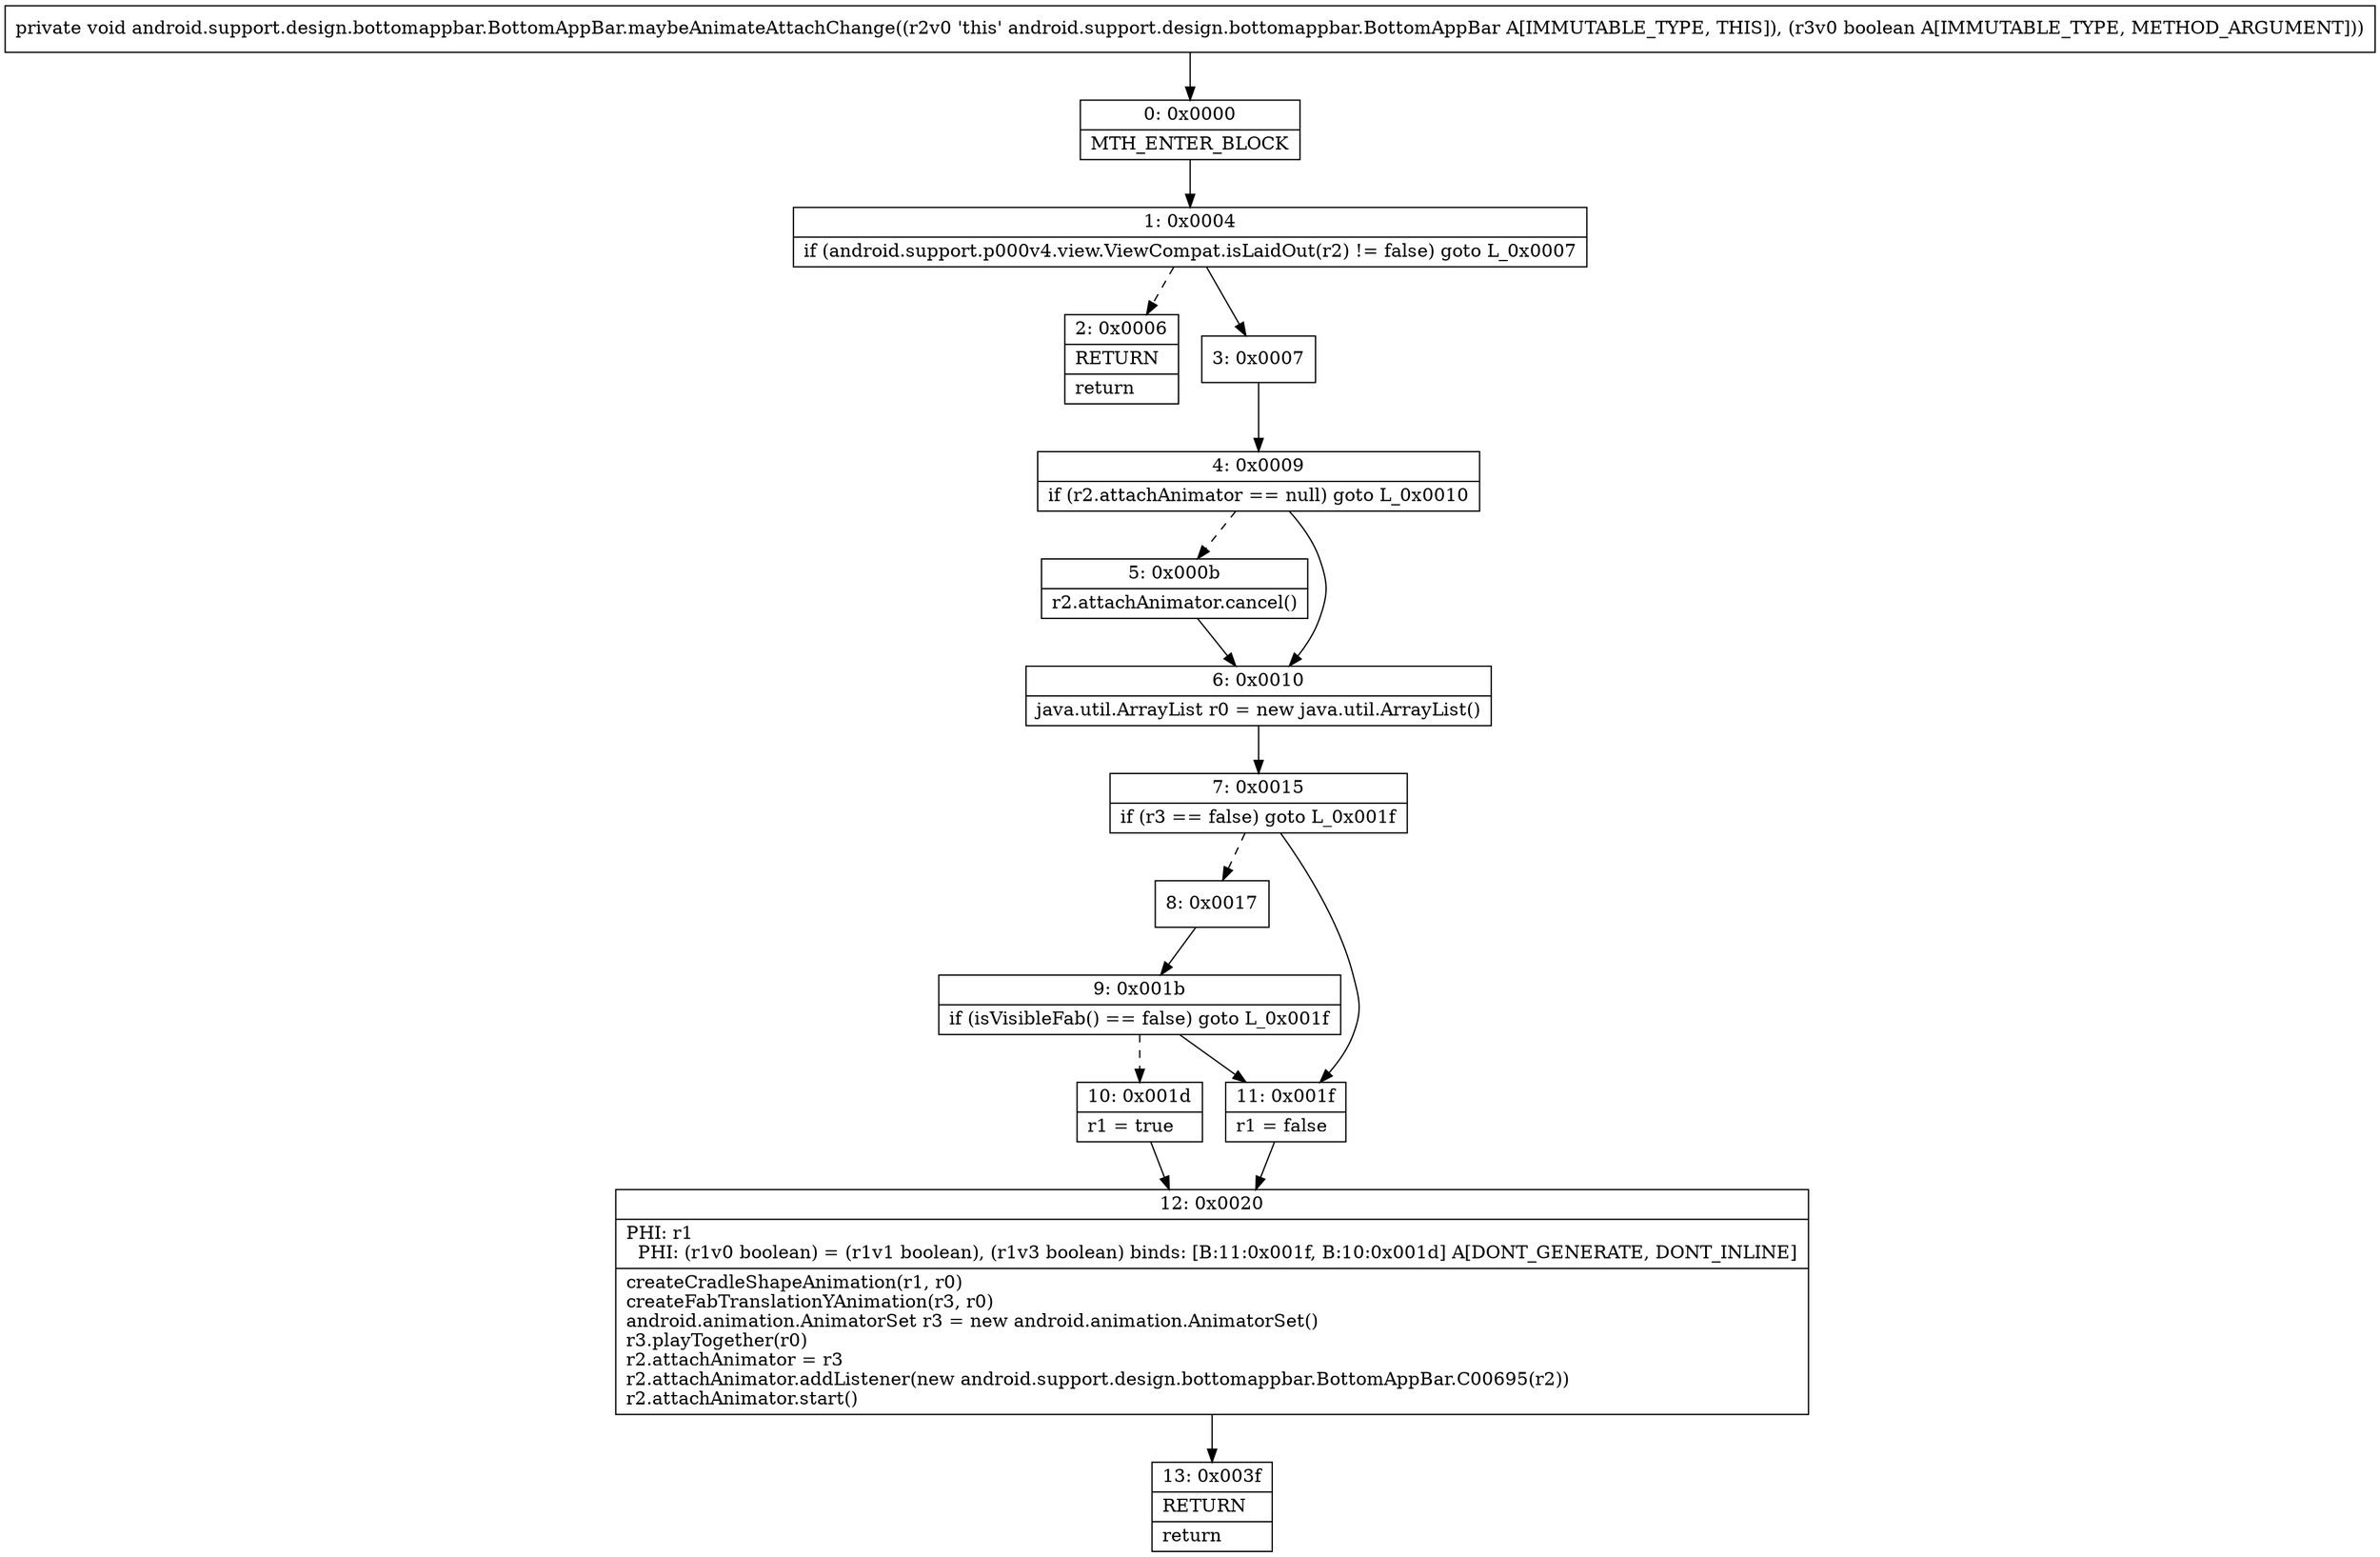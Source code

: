 digraph "CFG forandroid.support.design.bottomappbar.BottomAppBar.maybeAnimateAttachChange(Z)V" {
Node_0 [shape=record,label="{0\:\ 0x0000|MTH_ENTER_BLOCK\l}"];
Node_1 [shape=record,label="{1\:\ 0x0004|if (android.support.p000v4.view.ViewCompat.isLaidOut(r2) != false) goto L_0x0007\l}"];
Node_2 [shape=record,label="{2\:\ 0x0006|RETURN\l|return\l}"];
Node_3 [shape=record,label="{3\:\ 0x0007}"];
Node_4 [shape=record,label="{4\:\ 0x0009|if (r2.attachAnimator == null) goto L_0x0010\l}"];
Node_5 [shape=record,label="{5\:\ 0x000b|r2.attachAnimator.cancel()\l}"];
Node_6 [shape=record,label="{6\:\ 0x0010|java.util.ArrayList r0 = new java.util.ArrayList()\l}"];
Node_7 [shape=record,label="{7\:\ 0x0015|if (r3 == false) goto L_0x001f\l}"];
Node_8 [shape=record,label="{8\:\ 0x0017}"];
Node_9 [shape=record,label="{9\:\ 0x001b|if (isVisibleFab() == false) goto L_0x001f\l}"];
Node_10 [shape=record,label="{10\:\ 0x001d|r1 = true\l}"];
Node_11 [shape=record,label="{11\:\ 0x001f|r1 = false\l}"];
Node_12 [shape=record,label="{12\:\ 0x0020|PHI: r1 \l  PHI: (r1v0 boolean) = (r1v1 boolean), (r1v3 boolean) binds: [B:11:0x001f, B:10:0x001d] A[DONT_GENERATE, DONT_INLINE]\l|createCradleShapeAnimation(r1, r0)\lcreateFabTranslationYAnimation(r3, r0)\landroid.animation.AnimatorSet r3 = new android.animation.AnimatorSet()\lr3.playTogether(r0)\lr2.attachAnimator = r3\lr2.attachAnimator.addListener(new android.support.design.bottomappbar.BottomAppBar.C00695(r2))\lr2.attachAnimator.start()\l}"];
Node_13 [shape=record,label="{13\:\ 0x003f|RETURN\l|return\l}"];
MethodNode[shape=record,label="{private void android.support.design.bottomappbar.BottomAppBar.maybeAnimateAttachChange((r2v0 'this' android.support.design.bottomappbar.BottomAppBar A[IMMUTABLE_TYPE, THIS]), (r3v0 boolean A[IMMUTABLE_TYPE, METHOD_ARGUMENT])) }"];
MethodNode -> Node_0;
Node_0 -> Node_1;
Node_1 -> Node_2[style=dashed];
Node_1 -> Node_3;
Node_3 -> Node_4;
Node_4 -> Node_5[style=dashed];
Node_4 -> Node_6;
Node_5 -> Node_6;
Node_6 -> Node_7;
Node_7 -> Node_8[style=dashed];
Node_7 -> Node_11;
Node_8 -> Node_9;
Node_9 -> Node_10[style=dashed];
Node_9 -> Node_11;
Node_10 -> Node_12;
Node_11 -> Node_12;
Node_12 -> Node_13;
}

